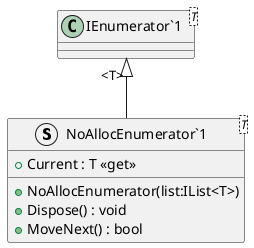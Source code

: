 @startuml
struct "NoAllocEnumerator`1"<T> {
    + NoAllocEnumerator(list:IList<T>)
    + Dispose() : void
    + MoveNext() : bool
    + Current : T <<get>>
}
class "IEnumerator`1"<T> {
}
"IEnumerator`1" "<T>" <|-- "NoAllocEnumerator`1"
@enduml
